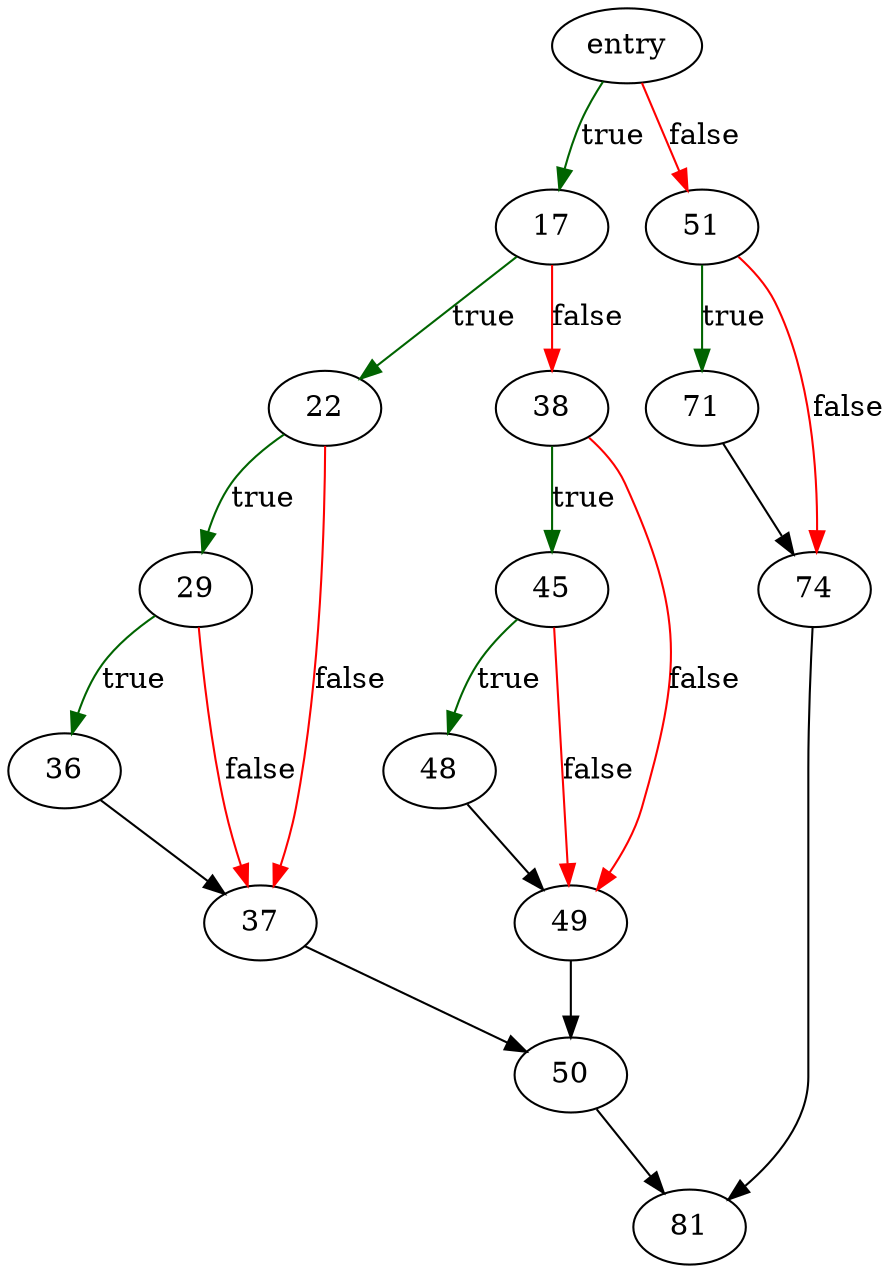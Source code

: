 digraph "sqlite3VdbeSorterNext" {
	// Node definitions.
	2 [label=entry];
	17;
	22;
	29;
	36;
	37;
	38;
	45;
	48;
	49;
	50;
	51;
	71;
	74;
	81;

	// Edge definitions.
	2 -> 17 [
		color=darkgreen
		label=true
	];
	2 -> 51 [
		color=red
		label=false
	];
	17 -> 22 [
		color=darkgreen
		label=true
	];
	17 -> 38 [
		color=red
		label=false
	];
	22 -> 29 [
		color=darkgreen
		label=true
	];
	22 -> 37 [
		color=red
		label=false
	];
	29 -> 36 [
		color=darkgreen
		label=true
	];
	29 -> 37 [
		color=red
		label=false
	];
	36 -> 37;
	37 -> 50;
	38 -> 45 [
		color=darkgreen
		label=true
	];
	38 -> 49 [
		color=red
		label=false
	];
	45 -> 48 [
		color=darkgreen
		label=true
	];
	45 -> 49 [
		color=red
		label=false
	];
	48 -> 49;
	49 -> 50;
	50 -> 81;
	51 -> 71 [
		color=darkgreen
		label=true
	];
	51 -> 74 [
		color=red
		label=false
	];
	71 -> 74;
	74 -> 81;
}